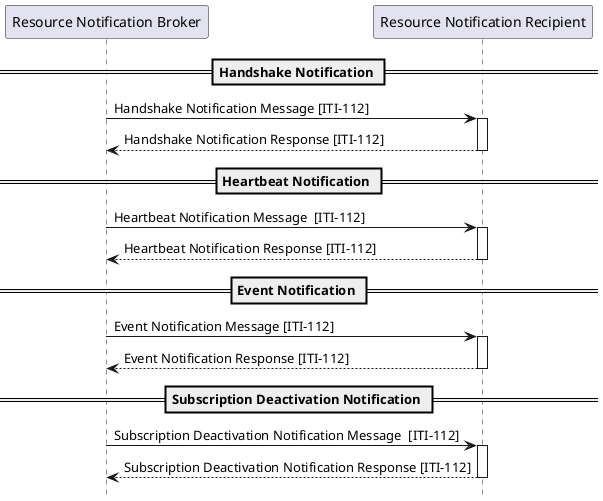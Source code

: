 @startuml
hide footbox

participant "Resource Notification Broker" as  Broker
participant "Resource Notification Recipient" as  Recipient

== Handshake Notification ==
Broker -> Recipient :  Handshake Notification Message [ITI-112]
activate Recipient
Recipient --> Broker :  Handshake Notification Response [ITI-112]
deactivate Recipient

== Heartbeat Notification ==
Broker -> Recipient :  Heartbeat Notification Message  [ITI-112]
activate Recipient
Recipient --> Broker :  Heartbeat Notification Response [ITI-112]
deactivate Recipient

== Event Notification ==
Broker -> Recipient :  Event Notification Message [ITI-112]
activate Recipient
Recipient --> Broker :  Event Notification Response [ITI-112]
deactivate Recipient

== Subscription Deactivation Notification ==
Broker -> Recipient :  Subscription Deactivation Notification Message  [ITI-112]
activate Recipient
Recipient --> Broker :  Subscription Deactivation Notification Response [ITI-112]
deactivate Recipient

@enduml